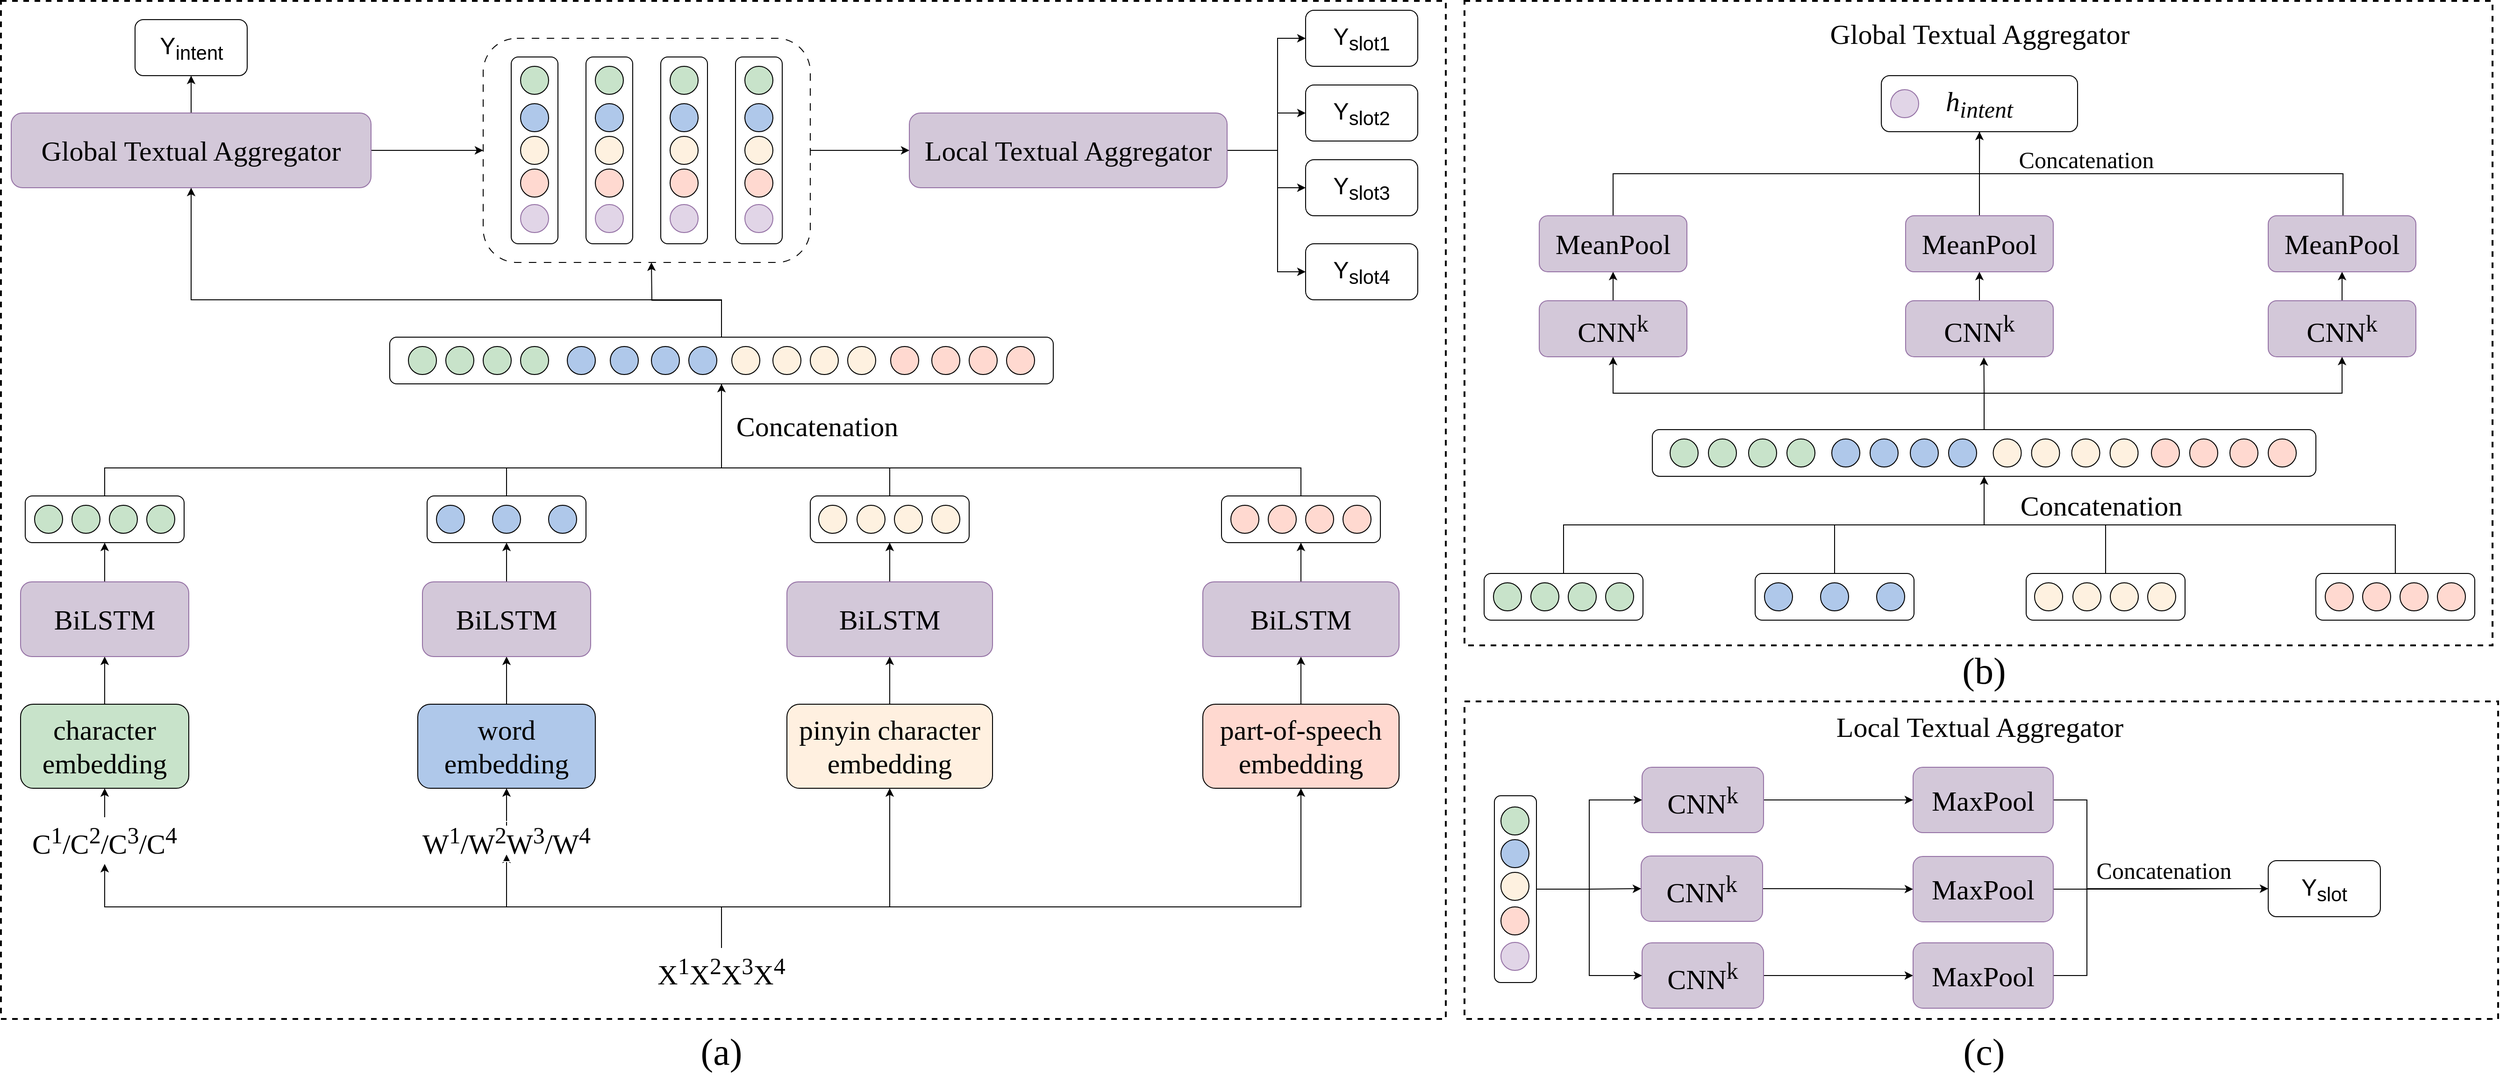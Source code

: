 <mxfile version="26.0.4">
  <diagram name="第 1 页" id="jVx6ds1tYozffgaeyK4k">
    <mxGraphModel dx="3420" dy="2167" grid="1" gridSize="10" guides="1" tooltips="1" connect="1" arrows="1" fold="1" page="1" pageScale="1" pageWidth="827" pageHeight="1169" math="0" shadow="0">
      <root>
        <mxCell id="0" />
        <mxCell id="1" parent="0" />
        <mxCell id="JTcUMuY575CjnEHDwap5-83" value="" style="rounded=0;whiteSpace=wrap;html=1;fontFamily=Times New Roman;strokeWidth=2;dashed=1;glass=0;shadow=0;" parent="1" vertex="1">
          <mxGeometry x="54" y="70" width="1546" height="1090" as="geometry" />
        </mxCell>
        <mxCell id="jO49f_bSaMHnq8z-et_9-17" style="edgeStyle=orthogonalEdgeStyle;rounded=0;orthogonalLoop=1;jettySize=auto;html=1;exitX=0.5;exitY=0;exitDx=0;exitDy=0;entryX=0.5;entryY=1;entryDx=0;entryDy=0;" parent="1" source="5xaBMJCgVQoesxEyy8M3-41" target="5xaBMJCgVQoesxEyy8M3-49" edge="1">
          <mxGeometry relative="1" as="geometry">
            <Array as="points">
              <mxPoint x="825" y="1040" />
              <mxPoint x="165" y="1040" />
            </Array>
          </mxGeometry>
        </mxCell>
        <mxCell id="jO49f_bSaMHnq8z-et_9-18" style="edgeStyle=orthogonalEdgeStyle;rounded=0;orthogonalLoop=1;jettySize=auto;html=1;exitX=0.5;exitY=0;exitDx=0;exitDy=0;entryX=0.5;entryY=1;entryDx=0;entryDy=0;" parent="1" source="5xaBMJCgVQoesxEyy8M3-41" target="5xaBMJCgVQoesxEyy8M3-50" edge="1">
          <mxGeometry relative="1" as="geometry">
            <Array as="points">
              <mxPoint x="825" y="1040" />
              <mxPoint x="595" y="1040" />
            </Array>
          </mxGeometry>
        </mxCell>
        <mxCell id="5ybYp6yLcuB_kvrWJm-r-1" style="edgeStyle=orthogonalEdgeStyle;rounded=0;orthogonalLoop=1;jettySize=auto;html=1;exitX=0.5;exitY=0;exitDx=0;exitDy=0;entryX=0.5;entryY=1;entryDx=0;entryDy=0;" edge="1" parent="1" source="5xaBMJCgVQoesxEyy8M3-41" target="5xaBMJCgVQoesxEyy8M3-45">
          <mxGeometry relative="1" as="geometry">
            <Array as="points">
              <mxPoint x="825" y="1040" />
              <mxPoint x="1005" y="1040" />
            </Array>
          </mxGeometry>
        </mxCell>
        <mxCell id="5ybYp6yLcuB_kvrWJm-r-2" style="edgeStyle=orthogonalEdgeStyle;rounded=0;orthogonalLoop=1;jettySize=auto;html=1;exitX=0.5;exitY=0;exitDx=0;exitDy=0;entryX=0.5;entryY=1;entryDx=0;entryDy=0;" edge="1" parent="1" source="5xaBMJCgVQoesxEyy8M3-41" target="5xaBMJCgVQoesxEyy8M3-46">
          <mxGeometry relative="1" as="geometry">
            <Array as="points">
              <mxPoint x="825" y="1040" />
              <mxPoint x="1445" y="1040" />
            </Array>
          </mxGeometry>
        </mxCell>
        <mxCell id="5xaBMJCgVQoesxEyy8M3-41" value="&lt;span style=&quot;font-size: 30px;&quot;&gt;&lt;font style=&quot;font-size: 30px;&quot; face=&quot;Times New Roman&quot;&gt;X&lt;sup&gt;1&lt;/sup&gt;X&lt;sup&gt;2&lt;/sup&gt;X&lt;sup&gt;3&lt;/sup&gt;X&lt;sup&gt;4&lt;/sup&gt;&lt;/font&gt;&lt;/span&gt;" style="rounded=0;whiteSpace=wrap;html=1;fontStyle=0;labelBorderColor=#FFFFFF;dashed=1;strokeColor=#FFFFFF;labelBackgroundColor=none;" parent="1" vertex="1">
          <mxGeometry x="730" y="1084" width="190" height="50" as="geometry" />
        </mxCell>
        <mxCell id="5ybYp6yLcuB_kvrWJm-r-6" style="edgeStyle=orthogonalEdgeStyle;rounded=0;orthogonalLoop=1;jettySize=auto;html=1;exitX=0.5;exitY=0;exitDx=0;exitDy=0;entryX=0.5;entryY=1;entryDx=0;entryDy=0;" edge="1" parent="1" source="5xaBMJCgVQoesxEyy8M3-42" target="5xaBMJCgVQoesxEyy8M3-54">
          <mxGeometry relative="1" as="geometry" />
        </mxCell>
        <mxCell id="5xaBMJCgVQoesxEyy8M3-42" value="&lt;font style=&quot;font-size: 30px;&quot;&gt;word embedding&lt;/font&gt;" style="rounded=1;whiteSpace=wrap;html=1;fillColor=#afc8ea;fontSize=20;fontFamily=Times New Roman;" parent="1" vertex="1">
          <mxGeometry x="500" y="823" width="190" height="90" as="geometry" />
        </mxCell>
        <mxCell id="5ybYp6yLcuB_kvrWJm-r-5" style="edgeStyle=orthogonalEdgeStyle;rounded=0;orthogonalLoop=1;jettySize=auto;html=1;exitX=0.5;exitY=0;exitDx=0;exitDy=0;entryX=0.5;entryY=1;entryDx=0;entryDy=0;" edge="1" parent="1" source="5xaBMJCgVQoesxEyy8M3-44" target="5xaBMJCgVQoesxEyy8M3-52">
          <mxGeometry relative="1" as="geometry" />
        </mxCell>
        <mxCell id="5xaBMJCgVQoesxEyy8M3-44" value="&lt;font style=&quot;font-size: 30px;&quot;&gt;character embedding&lt;/font&gt;" style="rounded=1;whiteSpace=wrap;html=1;fillColor=#c8e3ca;fontSize=20;fontFamily=Times New Roman;" parent="1" vertex="1">
          <mxGeometry x="75" y="823" width="180" height="90" as="geometry" />
        </mxCell>
        <mxCell id="5ybYp6yLcuB_kvrWJm-r-7" style="edgeStyle=orthogonalEdgeStyle;rounded=0;orthogonalLoop=1;jettySize=auto;html=1;exitX=0.5;exitY=0;exitDx=0;exitDy=0;entryX=0.5;entryY=1;entryDx=0;entryDy=0;" edge="1" parent="1" source="5xaBMJCgVQoesxEyy8M3-45" target="5xaBMJCgVQoesxEyy8M3-55">
          <mxGeometry relative="1" as="geometry" />
        </mxCell>
        <mxCell id="5xaBMJCgVQoesxEyy8M3-45" value="&lt;font face=&quot;Times New Roman&quot; style=&quot;font-size: 30px;&quot;&gt;pinyin character embedding&lt;/font&gt;" style="rounded=1;whiteSpace=wrap;html=1;fillColor=#fff0e0;fontSize=20;" parent="1" vertex="1">
          <mxGeometry x="895" y="823" width="220" height="90" as="geometry" />
        </mxCell>
        <mxCell id="5ybYp6yLcuB_kvrWJm-r-8" style="edgeStyle=orthogonalEdgeStyle;rounded=0;orthogonalLoop=1;jettySize=auto;html=1;exitX=0.5;exitY=0;exitDx=0;exitDy=0;entryX=0.5;entryY=1;entryDx=0;entryDy=0;" edge="1" parent="1" source="5xaBMJCgVQoesxEyy8M3-46" target="5xaBMJCgVQoesxEyy8M3-56">
          <mxGeometry relative="1" as="geometry" />
        </mxCell>
        <mxCell id="5xaBMJCgVQoesxEyy8M3-46" value="&lt;font face=&quot;Times New Roman&quot; style=&quot;font-size: 30px;&quot;&gt;part-of-speech embedding&lt;/font&gt;" style="rounded=1;whiteSpace=wrap;html=1;fillColor=#ffd9d0;fontSize=20;" parent="1" vertex="1">
          <mxGeometry x="1340" y="823" width="210" height="90" as="geometry" />
        </mxCell>
        <mxCell id="5ybYp6yLcuB_kvrWJm-r-4" style="edgeStyle=orthogonalEdgeStyle;rounded=0;orthogonalLoop=1;jettySize=auto;html=1;exitX=0.5;exitY=0;exitDx=0;exitDy=0;entryX=0.5;entryY=1;entryDx=0;entryDy=0;" edge="1" parent="1" source="5xaBMJCgVQoesxEyy8M3-49" target="5xaBMJCgVQoesxEyy8M3-44">
          <mxGeometry relative="1" as="geometry" />
        </mxCell>
        <mxCell id="5xaBMJCgVQoesxEyy8M3-49" value="&lt;font style=&quot;font-size: 30px;&quot; face=&quot;Times New Roman&quot;&gt;C&lt;sup&gt;1&lt;/sup&gt;/C&lt;sup&gt;2&lt;/sup&gt;/C&lt;sup&gt;3&lt;/sup&gt;/C&lt;sup&gt;4&lt;/sup&gt;&lt;/font&gt;" style="rounded=0;whiteSpace=wrap;html=1;fontStyle=0;labelBorderColor=#FFFFFF;dashed=1;strokeColor=#FFFFFF;" parent="1" vertex="1">
          <mxGeometry x="70" y="944" width="190" height="50" as="geometry" />
        </mxCell>
        <mxCell id="5ybYp6yLcuB_kvrWJm-r-3" style="edgeStyle=orthogonalEdgeStyle;rounded=0;orthogonalLoop=1;jettySize=auto;html=1;exitX=0.5;exitY=0;exitDx=0;exitDy=0;entryX=0.5;entryY=1;entryDx=0;entryDy=0;" edge="1" parent="1" source="5xaBMJCgVQoesxEyy8M3-50" target="5xaBMJCgVQoesxEyy8M3-42">
          <mxGeometry relative="1" as="geometry" />
        </mxCell>
        <mxCell id="5xaBMJCgVQoesxEyy8M3-50" value="&lt;font face=&quot;Times New Roman&quot;&gt;&lt;span style=&quot;font-size: 30px;&quot;&gt;W&lt;sup&gt;1&lt;/sup&gt;/W&lt;sup&gt;2&lt;/sup&gt;W&lt;sup&gt;3&lt;/sup&gt;/W&lt;sup&gt;4&lt;/sup&gt;&lt;/span&gt;&lt;/font&gt;" style="rounded=0;whiteSpace=wrap;html=1;fontStyle=0;labelBorderColor=#FFFFFF;dashed=1;strokeColor=#FFFFFF;" parent="1" vertex="1">
          <mxGeometry x="500" y="953" width="190" height="31" as="geometry" />
        </mxCell>
        <mxCell id="5ybYp6yLcuB_kvrWJm-r-13" style="edgeStyle=orthogonalEdgeStyle;rounded=0;orthogonalLoop=1;jettySize=auto;html=1;exitX=0.5;exitY=0;exitDx=0;exitDy=0;" edge="1" parent="1" source="5xaBMJCgVQoesxEyy8M3-52" target="5xaBMJCgVQoesxEyy8M3-57">
          <mxGeometry relative="1" as="geometry" />
        </mxCell>
        <mxCell id="5xaBMJCgVQoesxEyy8M3-52" value="&lt;font style=&quot;font-size: 30px;&quot; face=&quot;Times New Roman&quot;&gt;BiLSTM&lt;/font&gt;" style="rounded=1;whiteSpace=wrap;html=1;fillColor=#D3C8D9;strokeColor=#9673a6;verticalAlign=middle;" parent="1" vertex="1">
          <mxGeometry x="75" y="692" width="180" height="80" as="geometry" />
        </mxCell>
        <mxCell id="5ybYp6yLcuB_kvrWJm-r-12" style="edgeStyle=orthogonalEdgeStyle;rounded=0;orthogonalLoop=1;jettySize=auto;html=1;exitX=0.5;exitY=0;exitDx=0;exitDy=0;entryX=0.5;entryY=1;entryDx=0;entryDy=0;" edge="1" parent="1" source="5xaBMJCgVQoesxEyy8M3-54" target="5xaBMJCgVQoesxEyy8M3-63">
          <mxGeometry relative="1" as="geometry" />
        </mxCell>
        <mxCell id="5xaBMJCgVQoesxEyy8M3-54" value="&lt;font style=&quot;font-size: 30px;&quot; face=&quot;Times New Roman&quot;&gt;BiLSTM&lt;/font&gt;" style="rounded=1;whiteSpace=wrap;html=1;fillColor=#D3C8D9;strokeColor=#9673a6;verticalAlign=middle;" parent="1" vertex="1">
          <mxGeometry x="505" y="692" width="180" height="80" as="geometry" />
        </mxCell>
        <mxCell id="5ybYp6yLcuB_kvrWJm-r-11" style="edgeStyle=orthogonalEdgeStyle;rounded=0;orthogonalLoop=1;jettySize=auto;html=1;exitX=0.5;exitY=0;exitDx=0;exitDy=0;entryX=0.5;entryY=1;entryDx=0;entryDy=0;" edge="1" parent="1" source="5xaBMJCgVQoesxEyy8M3-55" target="5xaBMJCgVQoesxEyy8M3-68">
          <mxGeometry relative="1" as="geometry" />
        </mxCell>
        <mxCell id="5xaBMJCgVQoesxEyy8M3-55" value="&lt;font style=&quot;font-size: 30px;&quot; face=&quot;Times New Roman&quot;&gt;BiLSTM&lt;/font&gt;" style="rounded=1;whiteSpace=wrap;html=1;fillColor=#D3C8D9;strokeColor=#9673a6;verticalAlign=middle;" parent="1" vertex="1">
          <mxGeometry x="895" y="692" width="220" height="80" as="geometry" />
        </mxCell>
        <mxCell id="5ybYp6yLcuB_kvrWJm-r-10" style="edgeStyle=orthogonalEdgeStyle;rounded=0;orthogonalLoop=1;jettySize=auto;html=1;exitX=0.5;exitY=0;exitDx=0;exitDy=0;entryX=0.5;entryY=1;entryDx=0;entryDy=0;" edge="1" parent="1" source="5xaBMJCgVQoesxEyy8M3-56" target="5xaBMJCgVQoesxEyy8M3-73">
          <mxGeometry relative="1" as="geometry" />
        </mxCell>
        <mxCell id="5xaBMJCgVQoesxEyy8M3-56" value="&lt;font style=&quot;font-size: 30px;&quot; face=&quot;Times New Roman&quot;&gt;BiLSTM&lt;/font&gt;" style="rounded=1;whiteSpace=wrap;html=1;fillColor=#D3C8D9;strokeColor=#9673a6;verticalAlign=middle;" parent="1" vertex="1">
          <mxGeometry x="1340" y="692" width="210" height="80" as="geometry" />
        </mxCell>
        <mxCell id="5xaBMJCgVQoesxEyy8M3-57" value="" style="rounded=1;whiteSpace=wrap;html=1;" parent="1" vertex="1">
          <mxGeometry x="80" y="600" width="170" height="50" as="geometry" />
        </mxCell>
        <mxCell id="5xaBMJCgVQoesxEyy8M3-58" value="" style="ellipse;whiteSpace=wrap;html=1;aspect=fixed;fillColor=#c8e3ca;" parent="1" vertex="1">
          <mxGeometry x="90" y="610" width="30" height="30" as="geometry" />
        </mxCell>
        <mxCell id="5xaBMJCgVQoesxEyy8M3-60" value="" style="ellipse;whiteSpace=wrap;html=1;aspect=fixed;fillColor=#c8e3ca;" parent="1" vertex="1">
          <mxGeometry x="130" y="610" width="30" height="30" as="geometry" />
        </mxCell>
        <mxCell id="5xaBMJCgVQoesxEyy8M3-61" value="" style="ellipse;whiteSpace=wrap;html=1;aspect=fixed;fillColor=#c8e3ca;" parent="1" vertex="1">
          <mxGeometry x="210" y="610" width="30" height="30" as="geometry" />
        </mxCell>
        <mxCell id="5xaBMJCgVQoesxEyy8M3-62" value="" style="ellipse;whiteSpace=wrap;html=1;aspect=fixed;fillColor=#c8e3ca;" parent="1" vertex="1">
          <mxGeometry x="170" y="610" width="30" height="30" as="geometry" />
        </mxCell>
        <mxCell id="jO49f_bSaMHnq8z-et_9-3" style="edgeStyle=orthogonalEdgeStyle;rounded=0;orthogonalLoop=1;jettySize=auto;html=1;exitX=0.5;exitY=0;exitDx=0;exitDy=0;entryX=0.5;entryY=1;entryDx=0;entryDy=0;" parent="1" source="5xaBMJCgVQoesxEyy8M3-63" target="5xaBMJCgVQoesxEyy8M3-98" edge="1">
          <mxGeometry relative="1" as="geometry">
            <Array as="points">
              <mxPoint x="595" y="570" />
              <mxPoint x="825" y="570" />
            </Array>
          </mxGeometry>
        </mxCell>
        <mxCell id="5xaBMJCgVQoesxEyy8M3-63" value="" style="rounded=1;whiteSpace=wrap;html=1;" parent="1" vertex="1">
          <mxGeometry x="510" y="600" width="170" height="50" as="geometry" />
        </mxCell>
        <mxCell id="5xaBMJCgVQoesxEyy8M3-64" value="" style="ellipse;whiteSpace=wrap;html=1;aspect=fixed;fillColor=#afc8ea;" parent="1" vertex="1">
          <mxGeometry x="520" y="610" width="30" height="30" as="geometry" />
        </mxCell>
        <mxCell id="5xaBMJCgVQoesxEyy8M3-65" value="" style="ellipse;whiteSpace=wrap;html=1;aspect=fixed;fillColor=#afc8ea;" parent="1" vertex="1">
          <mxGeometry x="580" y="610" width="30" height="30" as="geometry" />
        </mxCell>
        <mxCell id="5xaBMJCgVQoesxEyy8M3-66" value="" style="ellipse;whiteSpace=wrap;html=1;aspect=fixed;fillColor=#afc8ea;" parent="1" vertex="1">
          <mxGeometry x="640" y="610" width="30" height="30" as="geometry" />
        </mxCell>
        <mxCell id="jO49f_bSaMHnq8z-et_9-7" style="edgeStyle=orthogonalEdgeStyle;rounded=0;orthogonalLoop=1;jettySize=auto;html=1;exitX=0.5;exitY=0;exitDx=0;exitDy=0;endArrow=none;endFill=0;entryX=0.5;entryY=1;entryDx=0;entryDy=0;" parent="1" source="5xaBMJCgVQoesxEyy8M3-68" target="5xaBMJCgVQoesxEyy8M3-98" edge="1">
          <mxGeometry relative="1" as="geometry">
            <mxPoint x="750" y="450" as="targetPoint" />
            <Array as="points">
              <mxPoint x="1005" y="570" />
              <mxPoint x="825" y="570" />
            </Array>
          </mxGeometry>
        </mxCell>
        <mxCell id="5xaBMJCgVQoesxEyy8M3-68" value="" style="rounded=1;whiteSpace=wrap;html=1;" parent="1" vertex="1">
          <mxGeometry x="920" y="600" width="170" height="50" as="geometry" />
        </mxCell>
        <mxCell id="5xaBMJCgVQoesxEyy8M3-69" value="" style="ellipse;whiteSpace=wrap;html=1;aspect=fixed;fillColor=#fef1e0;" parent="1" vertex="1">
          <mxGeometry x="929" y="610" width="30" height="30" as="geometry" />
        </mxCell>
        <mxCell id="5xaBMJCgVQoesxEyy8M3-70" value="" style="ellipse;whiteSpace=wrap;html=1;aspect=fixed;fillColor=#fef1e0;" parent="1" vertex="1">
          <mxGeometry x="970" y="610" width="30" height="30" as="geometry" />
        </mxCell>
        <mxCell id="5xaBMJCgVQoesxEyy8M3-71" value="" style="ellipse;whiteSpace=wrap;html=1;aspect=fixed;fillColor=#fef1e0;" parent="1" vertex="1">
          <mxGeometry x="1050" y="610" width="30" height="30" as="geometry" />
        </mxCell>
        <mxCell id="5xaBMJCgVQoesxEyy8M3-72" value="" style="ellipse;whiteSpace=wrap;html=1;aspect=fixed;fillColor=#fef1e0;" parent="1" vertex="1">
          <mxGeometry x="1010" y="610" width="30" height="30" as="geometry" />
        </mxCell>
        <mxCell id="jO49f_bSaMHnq8z-et_9-8" style="edgeStyle=orthogonalEdgeStyle;rounded=0;orthogonalLoop=1;jettySize=auto;html=1;exitX=0.5;exitY=0;exitDx=0;exitDy=0;endArrow=none;endFill=0;entryX=0.5;entryY=1;entryDx=0;entryDy=0;" parent="1" source="5xaBMJCgVQoesxEyy8M3-73" target="5xaBMJCgVQoesxEyy8M3-98" edge="1">
          <mxGeometry relative="1" as="geometry">
            <mxPoint x="750" y="450" as="targetPoint" />
            <Array as="points">
              <mxPoint x="1445" y="570" />
              <mxPoint x="825" y="570" />
            </Array>
          </mxGeometry>
        </mxCell>
        <mxCell id="5xaBMJCgVQoesxEyy8M3-73" value="" style="rounded=1;whiteSpace=wrap;html=1;" parent="1" vertex="1">
          <mxGeometry x="1360" y="600" width="170" height="50" as="geometry" />
        </mxCell>
        <mxCell id="5xaBMJCgVQoesxEyy8M3-74" value="" style="ellipse;whiteSpace=wrap;html=1;aspect=fixed;fillColor=#ffd9d0;" parent="1" vertex="1">
          <mxGeometry x="1370" y="610" width="30" height="30" as="geometry" />
        </mxCell>
        <mxCell id="5xaBMJCgVQoesxEyy8M3-75" value="" style="ellipse;whiteSpace=wrap;html=1;aspect=fixed;fillColor=#ffd9d0;" parent="1" vertex="1">
          <mxGeometry x="1410" y="610" width="30" height="30" as="geometry" />
        </mxCell>
        <mxCell id="5xaBMJCgVQoesxEyy8M3-76" value="" style="ellipse;whiteSpace=wrap;html=1;aspect=fixed;fillColor=#ffd9d0;" parent="1" vertex="1">
          <mxGeometry x="1490" y="610" width="30" height="30" as="geometry" />
        </mxCell>
        <mxCell id="5xaBMJCgVQoesxEyy8M3-77" value="" style="ellipse;whiteSpace=wrap;html=1;aspect=fixed;fillColor=#ffd9d0;" parent="1" vertex="1">
          <mxGeometry x="1450" y="610" width="30" height="30" as="geometry" />
        </mxCell>
        <mxCell id="5xaBMJCgVQoesxEyy8M3-121" value="&lt;span style=&quot;background-color: initial;&quot;&gt;&lt;font face=&quot;Times New Roman&quot; style=&quot;font-size: 30px;&quot;&gt;Concatenation&lt;/font&gt;&lt;/span&gt;" style="text;html=1;align=center;verticalAlign=middle;resizable=0;points=[];autosize=1;strokeColor=none;fillColor=none;" parent="1" vertex="1">
          <mxGeometry x="827" y="500" width="200" height="50" as="geometry" />
        </mxCell>
        <mxCell id="jO49f_bSaMHnq8z-et_9-13" style="edgeStyle=orthogonalEdgeStyle;rounded=0;orthogonalLoop=1;jettySize=auto;html=1;exitX=0.5;exitY=0;exitDx=0;exitDy=0;entryX=0.5;entryY=1;entryDx=0;entryDy=0;" parent="1" source="5xaBMJCgVQoesxEyy8M3-131" target="5xaBMJCgVQoesxEyy8M3-234" edge="1">
          <mxGeometry relative="1" as="geometry" />
        </mxCell>
        <mxCell id="jO49f_bSaMHnq8z-et_9-15" style="edgeStyle=orthogonalEdgeStyle;rounded=0;orthogonalLoop=1;jettySize=auto;html=1;exitX=1;exitY=0.5;exitDx=0;exitDy=0;" parent="1" source="5xaBMJCgVQoesxEyy8M3-131" target="5xaBMJCgVQoesxEyy8M3-230" edge="1">
          <mxGeometry relative="1" as="geometry" />
        </mxCell>
        <mxCell id="5xaBMJCgVQoesxEyy8M3-131" value="&lt;font style=&quot;font-size: 30px;&quot; face=&quot;Times New Roman&quot;&gt;Global Textual Aggregator&lt;/font&gt;" style="rounded=1;whiteSpace=wrap;html=1;fillColor=#D3C8D9;strokeColor=#9673a6;" parent="1" vertex="1">
          <mxGeometry x="65" y="190" width="385" height="80" as="geometry" />
        </mxCell>
        <mxCell id="5xaBMJCgVQoesxEyy8M3-244" style="edgeStyle=orthogonalEdgeStyle;rounded=0;orthogonalLoop=1;jettySize=auto;html=1;exitX=1;exitY=0.5;exitDx=0;exitDy=0;entryX=0;entryY=0.5;entryDx=0;entryDy=0;" parent="1" source="5xaBMJCgVQoesxEyy8M3-132" target="5xaBMJCgVQoesxEyy8M3-236" edge="1">
          <mxGeometry relative="1" as="geometry">
            <Array as="points">
              <mxPoint x="1400" y="230" />
              <mxPoint x="1420" y="230" />
              <mxPoint x="1420" y="150" />
            </Array>
          </mxGeometry>
        </mxCell>
        <mxCell id="5xaBMJCgVQoesxEyy8M3-245" style="edgeStyle=orthogonalEdgeStyle;rounded=0;orthogonalLoop=1;jettySize=auto;html=1;exitX=1;exitY=0.5;exitDx=0;exitDy=0;entryX=0;entryY=0.5;entryDx=0;entryDy=0;" parent="1" source="5xaBMJCgVQoesxEyy8M3-132" target="5xaBMJCgVQoesxEyy8M3-237" edge="1">
          <mxGeometry relative="1" as="geometry">
            <Array as="points">
              <mxPoint x="1400" y="230" />
              <mxPoint x="1420" y="230" />
              <mxPoint x="1420" y="230" />
            </Array>
          </mxGeometry>
        </mxCell>
        <mxCell id="5xaBMJCgVQoesxEyy8M3-246" style="edgeStyle=orthogonalEdgeStyle;rounded=0;orthogonalLoop=1;jettySize=auto;html=1;exitX=1;exitY=0.5;exitDx=0;exitDy=0;entryX=0;entryY=0.5;entryDx=0;entryDy=0;" parent="1" source="5xaBMJCgVQoesxEyy8M3-132" target="5xaBMJCgVQoesxEyy8M3-238" edge="1">
          <mxGeometry relative="1" as="geometry">
            <Array as="points">
              <mxPoint x="1400" y="230" />
              <mxPoint x="1420" y="230" />
              <mxPoint x="1420" y="310" />
            </Array>
          </mxGeometry>
        </mxCell>
        <mxCell id="5xaBMJCgVQoesxEyy8M3-247" style="edgeStyle=orthogonalEdgeStyle;rounded=0;orthogonalLoop=1;jettySize=auto;html=1;exitX=1;exitY=0.5;exitDx=0;exitDy=0;entryX=0;entryY=0.5;entryDx=0;entryDy=0;" parent="1" source="5xaBMJCgVQoesxEyy8M3-132" target="5xaBMJCgVQoesxEyy8M3-239" edge="1">
          <mxGeometry relative="1" as="geometry">
            <Array as="points">
              <mxPoint x="1400" y="230" />
              <mxPoint x="1420" y="230" />
              <mxPoint x="1420" y="400" />
            </Array>
          </mxGeometry>
        </mxCell>
        <mxCell id="5xaBMJCgVQoesxEyy8M3-132" value="&lt;font style=&quot;font-size: 30px;&quot; face=&quot;Times New Roman&quot;&gt;Local Textual Aggregator&lt;/font&gt;" style="rounded=1;whiteSpace=wrap;html=1;fillColor=#D3C8D9;strokeColor=#9673a6;" parent="1" vertex="1">
          <mxGeometry x="1026" y="190" width="340" height="80" as="geometry" />
        </mxCell>
        <mxCell id="5xaBMJCgVQoesxEyy8M3-234" value="&lt;font style=&quot;font-size: 25px;&quot;&gt;Y&lt;sub&gt;intent&lt;/sub&gt;&lt;/font&gt;" style="rounded=1;whiteSpace=wrap;html=1;" parent="1" vertex="1">
          <mxGeometry x="197.5" y="90" width="120" height="60" as="geometry" />
        </mxCell>
        <mxCell id="5xaBMJCgVQoesxEyy8M3-235" value="" style="group" parent="1" vertex="1" connectable="0">
          <mxGeometry x="570" y="110" width="350" height="240" as="geometry" />
        </mxCell>
        <mxCell id="5xaBMJCgVQoesxEyy8M3-230" value="" style="rounded=1;whiteSpace=wrap;html=1;dashed=1;dashPattern=8 8;" parent="5xaBMJCgVQoesxEyy8M3-235" vertex="1">
          <mxGeometry width="350" height="240" as="geometry" />
        </mxCell>
        <mxCell id="5xaBMJCgVQoesxEyy8M3-229" value="" style="group" parent="5xaBMJCgVQoesxEyy8M3-235" vertex="1" connectable="0">
          <mxGeometry x="30" y="20" width="280" height="200" as="geometry" />
        </mxCell>
        <mxCell id="5xaBMJCgVQoesxEyy8M3-206" value="" style="group" parent="5xaBMJCgVQoesxEyy8M3-229" vertex="1" connectable="0">
          <mxGeometry x="240" width="50" height="200" as="geometry" />
        </mxCell>
        <mxCell id="5xaBMJCgVQoesxEyy8M3-136" value="" style="rounded=1;whiteSpace=wrap;html=1;direction=south;container=0;" parent="5xaBMJCgVQoesxEyy8M3-206" vertex="1">
          <mxGeometry width="50" height="200" as="geometry" />
        </mxCell>
        <mxCell id="5xaBMJCgVQoesxEyy8M3-141" value="" style="ellipse;whiteSpace=wrap;html=1;aspect=fixed;fillColor=#afc8ea;direction=south;container=0;" parent="5xaBMJCgVQoesxEyy8M3-206" vertex="1">
          <mxGeometry x="10" y="50" width="30" height="30" as="geometry" />
        </mxCell>
        <mxCell id="5xaBMJCgVQoesxEyy8M3-145" value="" style="ellipse;whiteSpace=wrap;html=1;aspect=fixed;fillColor=#fef1e0;direction=south;container=0;" parent="5xaBMJCgVQoesxEyy8M3-206" vertex="1">
          <mxGeometry x="10" y="85" width="30" height="30" as="geometry" />
        </mxCell>
        <mxCell id="5xaBMJCgVQoesxEyy8M3-149" value="" style="ellipse;whiteSpace=wrap;html=1;aspect=fixed;fillColor=#ffd9d0;direction=south;container=0;" parent="5xaBMJCgVQoesxEyy8M3-206" vertex="1">
          <mxGeometry x="10" y="120" width="30" height="30" as="geometry" />
        </mxCell>
        <mxCell id="5xaBMJCgVQoesxEyy8M3-137" value="" style="ellipse;whiteSpace=wrap;html=1;aspect=fixed;fillColor=#c8e3ca;direction=south;container=0;" parent="5xaBMJCgVQoesxEyy8M3-206" vertex="1">
          <mxGeometry x="10" y="10" width="30" height="30" as="geometry" />
        </mxCell>
        <mxCell id="5xaBMJCgVQoesxEyy8M3-134" value="" style="ellipse;whiteSpace=wrap;html=1;aspect=fixed;fillColor=#e1d5e7;strokeColor=#9673a6;container=0;" parent="5xaBMJCgVQoesxEyy8M3-206" vertex="1">
          <mxGeometry x="10" y="158" width="30" height="30" as="geometry" />
        </mxCell>
        <mxCell id="5xaBMJCgVQoesxEyy8M3-207" value="" style="group" parent="5xaBMJCgVQoesxEyy8M3-229" vertex="1" connectable="0">
          <mxGeometry width="50" height="200" as="geometry" />
        </mxCell>
        <mxCell id="5xaBMJCgVQoesxEyy8M3-208" value="" style="rounded=1;whiteSpace=wrap;html=1;direction=south;container=0;" parent="5xaBMJCgVQoesxEyy8M3-207" vertex="1">
          <mxGeometry width="50" height="200" as="geometry" />
        </mxCell>
        <mxCell id="5xaBMJCgVQoesxEyy8M3-209" value="" style="ellipse;whiteSpace=wrap;html=1;aspect=fixed;fillColor=#afc8ea;direction=south;container=0;" parent="5xaBMJCgVQoesxEyy8M3-207" vertex="1">
          <mxGeometry x="10" y="50" width="30" height="30" as="geometry" />
        </mxCell>
        <mxCell id="5xaBMJCgVQoesxEyy8M3-210" value="" style="ellipse;whiteSpace=wrap;html=1;aspect=fixed;fillColor=#fef1e0;direction=south;container=0;" parent="5xaBMJCgVQoesxEyy8M3-207" vertex="1">
          <mxGeometry x="10" y="85" width="30" height="30" as="geometry" />
        </mxCell>
        <mxCell id="5xaBMJCgVQoesxEyy8M3-211" value="" style="ellipse;whiteSpace=wrap;html=1;aspect=fixed;fillColor=#ffd9d0;direction=south;container=0;" parent="5xaBMJCgVQoesxEyy8M3-207" vertex="1">
          <mxGeometry x="10" y="120" width="30" height="30" as="geometry" />
        </mxCell>
        <mxCell id="5xaBMJCgVQoesxEyy8M3-212" value="" style="ellipse;whiteSpace=wrap;html=1;aspect=fixed;fillColor=#c8e3ca;direction=south;container=0;" parent="5xaBMJCgVQoesxEyy8M3-207" vertex="1">
          <mxGeometry x="10" y="10" width="30" height="30" as="geometry" />
        </mxCell>
        <mxCell id="5xaBMJCgVQoesxEyy8M3-213" value="" style="ellipse;whiteSpace=wrap;html=1;aspect=fixed;fillColor=#e1d5e7;strokeColor=#9673a6;container=0;" parent="5xaBMJCgVQoesxEyy8M3-207" vertex="1">
          <mxGeometry x="10" y="158" width="30" height="30" as="geometry" />
        </mxCell>
        <mxCell id="5xaBMJCgVQoesxEyy8M3-214" value="" style="group" parent="5xaBMJCgVQoesxEyy8M3-229" vertex="1" connectable="0">
          <mxGeometry x="80" width="50" height="200" as="geometry" />
        </mxCell>
        <mxCell id="5xaBMJCgVQoesxEyy8M3-215" value="" style="rounded=1;whiteSpace=wrap;html=1;direction=south;container=0;" parent="5xaBMJCgVQoesxEyy8M3-214" vertex="1">
          <mxGeometry width="50" height="200" as="geometry" />
        </mxCell>
        <mxCell id="5xaBMJCgVQoesxEyy8M3-216" value="" style="ellipse;whiteSpace=wrap;html=1;aspect=fixed;fillColor=#afc8ea;direction=south;container=0;" parent="5xaBMJCgVQoesxEyy8M3-214" vertex="1">
          <mxGeometry x="10" y="50" width="30" height="30" as="geometry" />
        </mxCell>
        <mxCell id="5xaBMJCgVQoesxEyy8M3-217" value="" style="ellipse;whiteSpace=wrap;html=1;aspect=fixed;fillColor=#fef1e0;direction=south;container=0;" parent="5xaBMJCgVQoesxEyy8M3-214" vertex="1">
          <mxGeometry x="10" y="85" width="30" height="30" as="geometry" />
        </mxCell>
        <mxCell id="5xaBMJCgVQoesxEyy8M3-218" value="" style="ellipse;whiteSpace=wrap;html=1;aspect=fixed;fillColor=#ffd9d0;direction=south;container=0;" parent="5xaBMJCgVQoesxEyy8M3-214" vertex="1">
          <mxGeometry x="10" y="120" width="30" height="30" as="geometry" />
        </mxCell>
        <mxCell id="5xaBMJCgVQoesxEyy8M3-219" value="" style="ellipse;whiteSpace=wrap;html=1;aspect=fixed;fillColor=#c8e3ca;direction=south;container=0;" parent="5xaBMJCgVQoesxEyy8M3-214" vertex="1">
          <mxGeometry x="10" y="10" width="30" height="30" as="geometry" />
        </mxCell>
        <mxCell id="5xaBMJCgVQoesxEyy8M3-220" value="" style="ellipse;whiteSpace=wrap;html=1;aspect=fixed;fillColor=#e1d5e7;strokeColor=#9673a6;container=0;" parent="5xaBMJCgVQoesxEyy8M3-214" vertex="1">
          <mxGeometry x="10" y="158" width="30" height="30" as="geometry" />
        </mxCell>
        <mxCell id="5xaBMJCgVQoesxEyy8M3-221" value="" style="group" parent="5xaBMJCgVQoesxEyy8M3-229" vertex="1" connectable="0">
          <mxGeometry x="160" width="50" height="200" as="geometry" />
        </mxCell>
        <mxCell id="5xaBMJCgVQoesxEyy8M3-222" value="" style="rounded=1;whiteSpace=wrap;html=1;direction=south;container=0;" parent="5xaBMJCgVQoesxEyy8M3-221" vertex="1">
          <mxGeometry width="50" height="200" as="geometry" />
        </mxCell>
        <mxCell id="5xaBMJCgVQoesxEyy8M3-223" value="" style="ellipse;whiteSpace=wrap;html=1;aspect=fixed;fillColor=#afc8ea;direction=south;container=0;" parent="5xaBMJCgVQoesxEyy8M3-221" vertex="1">
          <mxGeometry x="10" y="50" width="30" height="30" as="geometry" />
        </mxCell>
        <mxCell id="5xaBMJCgVQoesxEyy8M3-224" value="" style="ellipse;whiteSpace=wrap;html=1;aspect=fixed;fillColor=#fef1e0;direction=south;container=0;" parent="5xaBMJCgVQoesxEyy8M3-221" vertex="1">
          <mxGeometry x="10" y="85" width="30" height="30" as="geometry" />
        </mxCell>
        <mxCell id="5xaBMJCgVQoesxEyy8M3-225" value="" style="ellipse;whiteSpace=wrap;html=1;aspect=fixed;fillColor=#ffd9d0;direction=south;container=0;" parent="5xaBMJCgVQoesxEyy8M3-221" vertex="1">
          <mxGeometry x="10" y="120" width="30" height="30" as="geometry" />
        </mxCell>
        <mxCell id="5xaBMJCgVQoesxEyy8M3-226" value="" style="ellipse;whiteSpace=wrap;html=1;aspect=fixed;fillColor=#c8e3ca;direction=south;container=0;" parent="5xaBMJCgVQoesxEyy8M3-221" vertex="1">
          <mxGeometry x="10" y="10" width="30" height="30" as="geometry" />
        </mxCell>
        <mxCell id="5xaBMJCgVQoesxEyy8M3-227" value="" style="ellipse;whiteSpace=wrap;html=1;aspect=fixed;fillColor=#e1d5e7;strokeColor=#9673a6;container=0;" parent="5xaBMJCgVQoesxEyy8M3-221" vertex="1">
          <mxGeometry x="10" y="158" width="30" height="30" as="geometry" />
        </mxCell>
        <mxCell id="5xaBMJCgVQoesxEyy8M3-236" value="&lt;font style=&quot;font-size: 25px;&quot;&gt;Y&lt;sub&gt;slot1&lt;/sub&gt;&lt;/font&gt;" style="rounded=1;whiteSpace=wrap;html=1;" parent="1" vertex="1">
          <mxGeometry x="1450" y="80" width="120" height="60" as="geometry" />
        </mxCell>
        <mxCell id="5xaBMJCgVQoesxEyy8M3-237" value="&lt;font style=&quot;font-size: 25px;&quot;&gt;Y&lt;sub&gt;slot2&lt;/sub&gt;&lt;/font&gt;" style="rounded=1;whiteSpace=wrap;html=1;" parent="1" vertex="1">
          <mxGeometry x="1450" y="160" width="120" height="60" as="geometry" />
        </mxCell>
        <mxCell id="5xaBMJCgVQoesxEyy8M3-238" value="&lt;font style=&quot;font-size: 25px;&quot;&gt;Y&lt;sub&gt;slot3&lt;/sub&gt;&lt;/font&gt;" style="rounded=1;whiteSpace=wrap;html=1;" parent="1" vertex="1">
          <mxGeometry x="1450" y="240" width="120" height="60" as="geometry" />
        </mxCell>
        <mxCell id="5xaBMJCgVQoesxEyy8M3-239" value="&lt;font style=&quot;font-size: 25px;&quot;&gt;Y&lt;sub&gt;slot4&lt;/sub&gt;&lt;/font&gt;" style="rounded=1;whiteSpace=wrap;html=1;" parent="1" vertex="1">
          <mxGeometry x="1450" y="330" width="120" height="60" as="geometry" />
        </mxCell>
        <mxCell id="JTcUMuY575CjnEHDwap5-3" value="" style="group" parent="1" vertex="1" connectable="0">
          <mxGeometry x="470" y="430" width="710" height="50" as="geometry" />
        </mxCell>
        <mxCell id="jO49f_bSaMHnq8z-et_9-33" style="edgeStyle=orthogonalEdgeStyle;rounded=0;orthogonalLoop=1;jettySize=auto;html=1;exitX=0.5;exitY=0;exitDx=0;exitDy=0;" parent="JTcUMuY575CjnEHDwap5-3" source="5xaBMJCgVQoesxEyy8M3-98" edge="1">
          <mxGeometry relative="1" as="geometry">
            <mxPoint x="280" y="-80" as="targetPoint" />
          </mxGeometry>
        </mxCell>
        <mxCell id="5xaBMJCgVQoesxEyy8M3-98" value="" style="rounded=1;whiteSpace=wrap;html=1;" parent="JTcUMuY575CjnEHDwap5-3" vertex="1">
          <mxGeometry width="710" height="50" as="geometry" />
        </mxCell>
        <mxCell id="5xaBMJCgVQoesxEyy8M3-99" value="" style="ellipse;whiteSpace=wrap;html=1;aspect=fixed;fillColor=#c8e3ca;" parent="JTcUMuY575CjnEHDwap5-3" vertex="1">
          <mxGeometry x="20" y="10" width="30" height="30" as="geometry" />
        </mxCell>
        <mxCell id="5xaBMJCgVQoesxEyy8M3-100" value="" style="ellipse;whiteSpace=wrap;html=1;aspect=fixed;fillColor=#c8e3ca;" parent="JTcUMuY575CjnEHDwap5-3" vertex="1">
          <mxGeometry x="60" y="10" width="30" height="30" as="geometry" />
        </mxCell>
        <mxCell id="5xaBMJCgVQoesxEyy8M3-101" value="" style="ellipse;whiteSpace=wrap;html=1;aspect=fixed;fillColor=#c8e3ca;" parent="JTcUMuY575CjnEHDwap5-3" vertex="1">
          <mxGeometry x="140" y="10" width="30" height="30" as="geometry" />
        </mxCell>
        <mxCell id="5xaBMJCgVQoesxEyy8M3-102" value="" style="ellipse;whiteSpace=wrap;html=1;aspect=fixed;fillColor=#c8e3ca;" parent="JTcUMuY575CjnEHDwap5-3" vertex="1">
          <mxGeometry x="100" y="10" width="30" height="30" as="geometry" />
        </mxCell>
        <mxCell id="5xaBMJCgVQoesxEyy8M3-105" value="" style="ellipse;whiteSpace=wrap;html=1;aspect=fixed;fillColor=#afc8ea;" parent="JTcUMuY575CjnEHDwap5-3" vertex="1">
          <mxGeometry x="190" y="10" width="30" height="30" as="geometry" />
        </mxCell>
        <mxCell id="5xaBMJCgVQoesxEyy8M3-106" value="" style="ellipse;whiteSpace=wrap;html=1;aspect=fixed;fillColor=#afc8ea;" parent="JTcUMuY575CjnEHDwap5-3" vertex="1">
          <mxGeometry x="236" y="10" width="30" height="30" as="geometry" />
        </mxCell>
        <mxCell id="5xaBMJCgVQoesxEyy8M3-107" value="" style="ellipse;whiteSpace=wrap;html=1;aspect=fixed;fillColor=#afc8ea;" parent="JTcUMuY575CjnEHDwap5-3" vertex="1">
          <mxGeometry x="320" y="10" width="30" height="30" as="geometry" />
        </mxCell>
        <mxCell id="5xaBMJCgVQoesxEyy8M3-108" value="" style="ellipse;whiteSpace=wrap;html=1;aspect=fixed;fillColor=#afc8ea;" parent="JTcUMuY575CjnEHDwap5-3" vertex="1">
          <mxGeometry x="280" y="10" width="30" height="30" as="geometry" />
        </mxCell>
        <mxCell id="5xaBMJCgVQoesxEyy8M3-109" value="" style="ellipse;whiteSpace=wrap;html=1;aspect=fixed;fillColor=#fef1e0;" parent="JTcUMuY575CjnEHDwap5-3" vertex="1">
          <mxGeometry x="366" y="10" width="30" height="30" as="geometry" />
        </mxCell>
        <mxCell id="5xaBMJCgVQoesxEyy8M3-110" value="" style="ellipse;whiteSpace=wrap;html=1;aspect=fixed;fillColor=#fef1e0;" parent="JTcUMuY575CjnEHDwap5-3" vertex="1">
          <mxGeometry x="410" y="10" width="30" height="30" as="geometry" />
        </mxCell>
        <mxCell id="5xaBMJCgVQoesxEyy8M3-111" value="" style="ellipse;whiteSpace=wrap;html=1;aspect=fixed;fillColor=#fef1e0;" parent="JTcUMuY575CjnEHDwap5-3" vertex="1">
          <mxGeometry x="490" y="10" width="30" height="30" as="geometry" />
        </mxCell>
        <mxCell id="5xaBMJCgVQoesxEyy8M3-112" value="" style="ellipse;whiteSpace=wrap;html=1;aspect=fixed;fillColor=#fef1e0;" parent="JTcUMuY575CjnEHDwap5-3" vertex="1">
          <mxGeometry x="450" y="10" width="30" height="30" as="geometry" />
        </mxCell>
        <mxCell id="5xaBMJCgVQoesxEyy8M3-113" value="" style="ellipse;whiteSpace=wrap;html=1;aspect=fixed;fillColor=#ffd9d0;" parent="JTcUMuY575CjnEHDwap5-3" vertex="1">
          <mxGeometry x="536" y="10" width="30" height="30" as="geometry" />
        </mxCell>
        <mxCell id="5xaBMJCgVQoesxEyy8M3-114" value="" style="ellipse;whiteSpace=wrap;html=1;aspect=fixed;fillColor=#ffd9d0;" parent="JTcUMuY575CjnEHDwap5-3" vertex="1">
          <mxGeometry x="580" y="10" width="30" height="30" as="geometry" />
        </mxCell>
        <mxCell id="5xaBMJCgVQoesxEyy8M3-115" value="" style="ellipse;whiteSpace=wrap;html=1;aspect=fixed;fillColor=#ffd9d0;" parent="JTcUMuY575CjnEHDwap5-3" vertex="1">
          <mxGeometry x="660" y="10" width="30" height="30" as="geometry" />
        </mxCell>
        <mxCell id="5xaBMJCgVQoesxEyy8M3-116" value="" style="ellipse;whiteSpace=wrap;html=1;aspect=fixed;fillColor=#ffd9d0;" parent="JTcUMuY575CjnEHDwap5-3" vertex="1">
          <mxGeometry x="620" y="10" width="30" height="30" as="geometry" />
        </mxCell>
        <mxCell id="jO49f_bSaMHnq8z-et_9-6" style="edgeStyle=orthogonalEdgeStyle;rounded=0;orthogonalLoop=1;jettySize=auto;html=1;exitX=0.5;exitY=0;exitDx=0;exitDy=0;entryX=0.5;entryY=1;entryDx=0;entryDy=0;endArrow=none;endFill=0;" parent="1" source="5xaBMJCgVQoesxEyy8M3-57" target="5xaBMJCgVQoesxEyy8M3-98" edge="1">
          <mxGeometry relative="1" as="geometry">
            <Array as="points">
              <mxPoint x="165" y="570" />
              <mxPoint x="825" y="570" />
            </Array>
          </mxGeometry>
        </mxCell>
        <mxCell id="jO49f_bSaMHnq8z-et_9-16" style="edgeStyle=orthogonalEdgeStyle;rounded=0;orthogonalLoop=1;jettySize=auto;html=1;exitX=1;exitY=0.5;exitDx=0;exitDy=0;" parent="1" source="5xaBMJCgVQoesxEyy8M3-230" target="5xaBMJCgVQoesxEyy8M3-132" edge="1">
          <mxGeometry relative="1" as="geometry" />
        </mxCell>
        <mxCell id="jO49f_bSaMHnq8z-et_9-34" style="edgeStyle=orthogonalEdgeStyle;rounded=0;orthogonalLoop=1;jettySize=auto;html=1;exitX=0.5;exitY=0;exitDx=0;exitDy=0;entryX=0.5;entryY=1;entryDx=0;entryDy=0;" parent="1" source="5xaBMJCgVQoesxEyy8M3-98" target="5xaBMJCgVQoesxEyy8M3-131" edge="1">
          <mxGeometry relative="1" as="geometry">
            <Array as="points">
              <mxPoint x="825" y="390" />
              <mxPoint x="257" y="390" />
            </Array>
          </mxGeometry>
        </mxCell>
        <mxCell id="O50cXXiidikAElt1FalA-1" value="" style="rounded=0;whiteSpace=wrap;html=1;strokeWidth=2;dashed=1;" parent="1" vertex="1">
          <mxGeometry x="1620" y="70" width="1100" height="690" as="geometry" />
        </mxCell>
        <mxCell id="O50cXXiidikAElt1FalA-2" value="" style="group" parent="1" vertex="1" connectable="0">
          <mxGeometry x="1821" y="529" width="710" height="50" as="geometry" />
        </mxCell>
        <mxCell id="O50cXXiidikAElt1FalA-3" value="" style="rounded=1;whiteSpace=wrap;html=1;container=0;" parent="O50cXXiidikAElt1FalA-2" vertex="1">
          <mxGeometry width="710" height="50" as="geometry" />
        </mxCell>
        <mxCell id="O50cXXiidikAElt1FalA-4" value="" style="ellipse;whiteSpace=wrap;html=1;aspect=fixed;fillColor=#c8e3ca;container=0;" parent="O50cXXiidikAElt1FalA-2" vertex="1">
          <mxGeometry x="19" y="10" width="30" height="30" as="geometry" />
        </mxCell>
        <mxCell id="O50cXXiidikAElt1FalA-5" value="" style="ellipse;whiteSpace=wrap;html=1;aspect=fixed;fillColor=#c8e3ca;container=0;" parent="O50cXXiidikAElt1FalA-2" vertex="1">
          <mxGeometry x="60" y="10" width="30" height="30" as="geometry" />
        </mxCell>
        <mxCell id="O50cXXiidikAElt1FalA-6" value="" style="ellipse;whiteSpace=wrap;html=1;aspect=fixed;fillColor=#c8e3ca;container=0;" parent="O50cXXiidikAElt1FalA-2" vertex="1">
          <mxGeometry x="144" y="10" width="30" height="30" as="geometry" />
        </mxCell>
        <mxCell id="O50cXXiidikAElt1FalA-7" value="" style="ellipse;whiteSpace=wrap;html=1;aspect=fixed;fillColor=#c8e3ca;container=0;" parent="O50cXXiidikAElt1FalA-2" vertex="1">
          <mxGeometry x="103" y="10" width="30" height="30" as="geometry" />
        </mxCell>
        <mxCell id="O50cXXiidikAElt1FalA-8" value="" style="ellipse;whiteSpace=wrap;html=1;aspect=fixed;fillColor=#afc8ea;container=0;" parent="O50cXXiidikAElt1FalA-2" vertex="1">
          <mxGeometry x="192" y="10" width="30" height="30" as="geometry" />
        </mxCell>
        <mxCell id="O50cXXiidikAElt1FalA-9" value="" style="ellipse;whiteSpace=wrap;html=1;aspect=fixed;fillColor=#afc8ea;container=0;" parent="O50cXXiidikAElt1FalA-2" vertex="1">
          <mxGeometry x="233" y="10" width="30" height="30" as="geometry" />
        </mxCell>
        <mxCell id="O50cXXiidikAElt1FalA-10" value="" style="ellipse;whiteSpace=wrap;html=1;aspect=fixed;fillColor=#afc8ea;container=0;" parent="O50cXXiidikAElt1FalA-2" vertex="1">
          <mxGeometry x="317" y="10" width="30" height="30" as="geometry" />
        </mxCell>
        <mxCell id="O50cXXiidikAElt1FalA-11" value="" style="ellipse;whiteSpace=wrap;html=1;aspect=fixed;fillColor=#afc8ea;container=0;" parent="O50cXXiidikAElt1FalA-2" vertex="1">
          <mxGeometry x="276" y="10" width="30" height="30" as="geometry" />
        </mxCell>
        <mxCell id="O50cXXiidikAElt1FalA-12" value="" style="ellipse;whiteSpace=wrap;html=1;aspect=fixed;fillColor=#fef1e0;container=0;" parent="O50cXXiidikAElt1FalA-2" vertex="1">
          <mxGeometry x="364.75" y="10" width="30" height="30" as="geometry" />
        </mxCell>
        <mxCell id="O50cXXiidikAElt1FalA-13" value="" style="ellipse;whiteSpace=wrap;html=1;aspect=fixed;fillColor=#fef1e0;container=0;" parent="O50cXXiidikAElt1FalA-2" vertex="1">
          <mxGeometry x="405.75" y="10" width="30" height="30" as="geometry" />
        </mxCell>
        <mxCell id="O50cXXiidikAElt1FalA-14" value="" style="ellipse;whiteSpace=wrap;html=1;aspect=fixed;fillColor=#fef1e0;container=0;" parent="O50cXXiidikAElt1FalA-2" vertex="1">
          <mxGeometry x="489.75" y="10" width="30" height="30" as="geometry" />
        </mxCell>
        <mxCell id="O50cXXiidikAElt1FalA-15" value="" style="ellipse;whiteSpace=wrap;html=1;aspect=fixed;fillColor=#fef1e0;container=0;" parent="O50cXXiidikAElt1FalA-2" vertex="1">
          <mxGeometry x="448.75" y="10" width="30" height="30" as="geometry" />
        </mxCell>
        <mxCell id="O50cXXiidikAElt1FalA-16" value="" style="ellipse;whiteSpace=wrap;html=1;aspect=fixed;fillColor=#ffd9d0;container=0;" parent="O50cXXiidikAElt1FalA-2" vertex="1">
          <mxGeometry x="534" y="10" width="30" height="30" as="geometry" />
        </mxCell>
        <mxCell id="O50cXXiidikAElt1FalA-17" value="" style="ellipse;whiteSpace=wrap;html=1;aspect=fixed;fillColor=#ffd9d0;container=0;" parent="O50cXXiidikAElt1FalA-2" vertex="1">
          <mxGeometry x="575" y="10" width="30" height="30" as="geometry" />
        </mxCell>
        <mxCell id="O50cXXiidikAElt1FalA-18" value="" style="ellipse;whiteSpace=wrap;html=1;aspect=fixed;fillColor=#ffd9d0;container=0;" parent="O50cXXiidikAElt1FalA-2" vertex="1">
          <mxGeometry x="659" y="10" width="30" height="30" as="geometry" />
        </mxCell>
        <mxCell id="O50cXXiidikAElt1FalA-19" value="" style="ellipse;whiteSpace=wrap;html=1;aspect=fixed;fillColor=#ffd9d0;container=0;" parent="O50cXXiidikAElt1FalA-2" vertex="1">
          <mxGeometry x="618" y="10" width="30" height="30" as="geometry" />
        </mxCell>
        <mxCell id="O50cXXiidikAElt1FalA-20" style="edgeStyle=orthogonalEdgeStyle;rounded=0;orthogonalLoop=1;jettySize=auto;html=1;exitX=0.5;exitY=0;exitDx=0;exitDy=0;entryX=0.5;entryY=1;entryDx=0;entryDy=0;" parent="1" source="O50cXXiidikAElt1FalA-21" target="O50cXXiidikAElt1FalA-23" edge="1">
          <mxGeometry relative="1" as="geometry" />
        </mxCell>
        <mxCell id="O50cXXiidikAElt1FalA-21" value="&lt;font style=&quot;font-size: 30px;&quot; face=&quot;Times New Roman&quot;&gt;CNN&lt;sup&gt;k&lt;/sup&gt;&lt;/font&gt;" style="rounded=1;whiteSpace=wrap;html=1;fillColor=#D3C8D9;strokeColor=#9673a6;" parent="1" vertex="1">
          <mxGeometry x="1700" y="391" width="158" height="60" as="geometry" />
        </mxCell>
        <mxCell id="O50cXXiidikAElt1FalA-22" style="edgeStyle=orthogonalEdgeStyle;rounded=0;orthogonalLoop=1;jettySize=auto;html=1;exitX=0.5;exitY=0;exitDx=0;exitDy=0;entryX=0.5;entryY=1;entryDx=0;entryDy=0;" parent="1" source="O50cXXiidikAElt1FalA-23" target="O50cXXiidikAElt1FalA-26" edge="1">
          <mxGeometry relative="1" as="geometry" />
        </mxCell>
        <mxCell id="O50cXXiidikAElt1FalA-23" value="&lt;font style=&quot;font-size: 30px;&quot; face=&quot;Times New Roman&quot;&gt;MeanPool&lt;/font&gt;" style="rounded=1;whiteSpace=wrap;html=1;fillColor=#D3C8D9;strokeColor=#9673a6;" parent="1" vertex="1">
          <mxGeometry x="1700" y="300" width="158" height="60" as="geometry" />
        </mxCell>
        <mxCell id="O50cXXiidikAElt1FalA-24" value="&lt;font style=&quot;font-size: 30px;&quot; face=&quot;Times New Roman&quot;&gt;Global Textual Aggregator&lt;/font&gt;" style="text;html=1;align=center;verticalAlign=middle;resizable=0;points=[];autosize=1;strokeColor=none;fillColor=none;" parent="1" vertex="1">
          <mxGeometry x="2001" y="80" width="340" height="50" as="geometry" />
        </mxCell>
        <mxCell id="O50cXXiidikAElt1FalA-25" value="" style="group" parent="1" vertex="1" connectable="0">
          <mxGeometry x="2066" y="150" width="210" height="60" as="geometry" />
        </mxCell>
        <mxCell id="O50cXXiidikAElt1FalA-26" value="&lt;font style=&quot;font-size: 30px;&quot; face=&quot;Times New Roman&quot;&gt;&lt;i&gt;h&lt;sub&gt;intent&lt;/sub&gt;&lt;/i&gt;&lt;/font&gt;" style="rounded=1;whiteSpace=wrap;html=1;" parent="O50cXXiidikAElt1FalA-25" vertex="1">
          <mxGeometry width="210" height="60" as="geometry" />
        </mxCell>
        <mxCell id="O50cXXiidikAElt1FalA-27" value="" style="ellipse;whiteSpace=wrap;html=1;aspect=fixed;fillColor=#e1d5e7;strokeColor=#9673a6;container=0;" parent="O50cXXiidikAElt1FalA-25" vertex="1">
          <mxGeometry x="10" y="15" width="30" height="30" as="geometry" />
        </mxCell>
        <mxCell id="O50cXXiidikAElt1FalA-28" style="edgeStyle=orthogonalEdgeStyle;rounded=0;orthogonalLoop=1;jettySize=auto;html=1;exitX=0.5;exitY=0;exitDx=0;exitDy=0;entryX=0.5;entryY=1;entryDx=0;entryDy=0;" parent="1" source="O50cXXiidikAElt1FalA-29" target="O50cXXiidikAElt1FalA-33" edge="1">
          <mxGeometry relative="1" as="geometry" />
        </mxCell>
        <mxCell id="O50cXXiidikAElt1FalA-29" value="&lt;font style=&quot;font-size: 30px;&quot; face=&quot;Times New Roman&quot;&gt;CNN&lt;sup&gt;k&lt;/sup&gt;&lt;/font&gt;" style="rounded=1;whiteSpace=wrap;html=1;fillColor=#D3C8D9;strokeColor=#9673a6;" parent="1" vertex="1">
          <mxGeometry x="2092" y="391" width="158" height="60" as="geometry" />
        </mxCell>
        <mxCell id="O50cXXiidikAElt1FalA-30" style="edgeStyle=orthogonalEdgeStyle;rounded=0;orthogonalLoop=1;jettySize=auto;html=1;exitX=0.5;exitY=0;exitDx=0;exitDy=0;entryX=0.5;entryY=1;entryDx=0;entryDy=0;" parent="1" source="O50cXXiidikAElt1FalA-31" target="O50cXXiidikAElt1FalA-35" edge="1">
          <mxGeometry relative="1" as="geometry" />
        </mxCell>
        <mxCell id="O50cXXiidikAElt1FalA-31" value="&lt;font style=&quot;font-size: 30px;&quot; face=&quot;Times New Roman&quot;&gt;CNN&lt;sup&gt;k&lt;/sup&gt;&lt;/font&gt;" style="rounded=1;whiteSpace=wrap;html=1;fillColor=#D3C8D9;strokeColor=#9673a6;" parent="1" vertex="1">
          <mxGeometry x="2480" y="391" width="158" height="60" as="geometry" />
        </mxCell>
        <mxCell id="O50cXXiidikAElt1FalA-32" style="edgeStyle=orthogonalEdgeStyle;rounded=0;orthogonalLoop=1;jettySize=auto;html=1;exitX=0.5;exitY=0;exitDx=0;exitDy=0;endArrow=none;endFill=0;" parent="1" source="O50cXXiidikAElt1FalA-33" edge="1">
          <mxGeometry relative="1" as="geometry">
            <mxPoint x="2171.171" y="210" as="targetPoint" />
          </mxGeometry>
        </mxCell>
        <mxCell id="O50cXXiidikAElt1FalA-33" value="&lt;font style=&quot;font-size: 30px;&quot; face=&quot;Times New Roman&quot;&gt;MeanPool&lt;/font&gt;" style="rounded=1;whiteSpace=wrap;html=1;fillColor=#D3C8D9;strokeColor=#9673a6;" parent="1" vertex="1">
          <mxGeometry x="2092" y="300" width="158" height="60" as="geometry" />
        </mxCell>
        <mxCell id="O50cXXiidikAElt1FalA-34" style="edgeStyle=orthogonalEdgeStyle;rounded=0;orthogonalLoop=1;jettySize=auto;html=1;exitX=0.5;exitY=0;exitDx=0;exitDy=0;endArrow=none;endFill=0;" parent="1" edge="1">
          <mxGeometry relative="1" as="geometry">
            <mxPoint x="2171" y="210" as="targetPoint" />
            <mxPoint x="2560" y="300" as="sourcePoint" />
            <Array as="points">
              <mxPoint x="2560" y="255" />
              <mxPoint x="2171" y="255" />
            </Array>
          </mxGeometry>
        </mxCell>
        <mxCell id="O50cXXiidikAElt1FalA-35" value="&lt;font style=&quot;font-size: 30px;&quot; face=&quot;Times New Roman&quot;&gt;MeanPool&lt;/font&gt;" style="rounded=1;whiteSpace=wrap;html=1;fillColor=#D3C8D9;strokeColor=#9673a6;" parent="1" vertex="1">
          <mxGeometry x="2480" y="300" width="158" height="60" as="geometry" />
        </mxCell>
        <mxCell id="O50cXXiidikAElt1FalA-36" style="edgeStyle=orthogonalEdgeStyle;rounded=0;orthogonalLoop=1;jettySize=auto;html=1;exitX=0.5;exitY=0;exitDx=0;exitDy=0;entryX=0.5;entryY=1;entryDx=0;entryDy=0;" parent="1" source="O50cXXiidikAElt1FalA-3" target="O50cXXiidikAElt1FalA-21" edge="1">
          <mxGeometry relative="1" as="geometry" />
        </mxCell>
        <mxCell id="O50cXXiidikAElt1FalA-37" style="edgeStyle=orthogonalEdgeStyle;rounded=0;orthogonalLoop=1;jettySize=auto;html=1;exitX=0.5;exitY=0;exitDx=0;exitDy=0;entryX=0.53;entryY=1.011;entryDx=0;entryDy=0;entryPerimeter=0;" parent="1" source="O50cXXiidikAElt1FalA-3" target="O50cXXiidikAElt1FalA-29" edge="1">
          <mxGeometry relative="1" as="geometry" />
        </mxCell>
        <mxCell id="O50cXXiidikAElt1FalA-38" style="edgeStyle=orthogonalEdgeStyle;rounded=0;orthogonalLoop=1;jettySize=auto;html=1;exitX=0.5;exitY=0;exitDx=0;exitDy=0;" parent="1" source="O50cXXiidikAElt1FalA-3" target="O50cXXiidikAElt1FalA-31" edge="1">
          <mxGeometry relative="1" as="geometry" />
        </mxCell>
        <mxCell id="O50cXXiidikAElt1FalA-39" value="&lt;span style=&quot;background-color: initial;&quot;&gt;&lt;font face=&quot;Times New Roman&quot; style=&quot;font-size: 25px;&quot;&gt;Concatenation&lt;/font&gt;&lt;/span&gt;" style="text;html=1;align=center;verticalAlign=middle;resizable=0;points=[];autosize=1;strokeColor=none;fillColor=none;" parent="1" vertex="1">
          <mxGeometry x="2200" y="220" width="170" height="40" as="geometry" />
        </mxCell>
        <mxCell id="O50cXXiidikAElt1FalA-40" style="edgeStyle=orthogonalEdgeStyle;rounded=0;orthogonalLoop=1;jettySize=auto;html=1;exitX=0.5;exitY=0;exitDx=0;exitDy=0;entryX=0.5;entryY=1;entryDx=0;entryDy=0;endArrow=none;endFill=0;" parent="1" source="O50cXXiidikAElt1FalA-41" target="O50cXXiidikAElt1FalA-3" edge="1">
          <mxGeometry relative="1" as="geometry" />
        </mxCell>
        <mxCell id="O50cXXiidikAElt1FalA-41" value="" style="rounded=1;whiteSpace=wrap;html=1;" parent="1" vertex="1">
          <mxGeometry x="1641" y="683" width="170" height="50" as="geometry" />
        </mxCell>
        <mxCell id="O50cXXiidikAElt1FalA-42" value="" style="ellipse;whiteSpace=wrap;html=1;aspect=fixed;fillColor=#c8e3ca;" parent="1" vertex="1">
          <mxGeometry x="1651" y="693" width="30" height="30" as="geometry" />
        </mxCell>
        <mxCell id="O50cXXiidikAElt1FalA-43" value="" style="ellipse;whiteSpace=wrap;html=1;aspect=fixed;fillColor=#c8e3ca;" parent="1" vertex="1">
          <mxGeometry x="1691" y="693" width="30" height="30" as="geometry" />
        </mxCell>
        <mxCell id="O50cXXiidikAElt1FalA-44" value="" style="ellipse;whiteSpace=wrap;html=1;aspect=fixed;fillColor=#c8e3ca;" parent="1" vertex="1">
          <mxGeometry x="1771" y="693" width="30" height="30" as="geometry" />
        </mxCell>
        <mxCell id="O50cXXiidikAElt1FalA-45" value="" style="ellipse;whiteSpace=wrap;html=1;aspect=fixed;fillColor=#c8e3ca;" parent="1" vertex="1">
          <mxGeometry x="1731" y="693" width="30" height="30" as="geometry" />
        </mxCell>
        <mxCell id="O50cXXiidikAElt1FalA-46" style="edgeStyle=orthogonalEdgeStyle;rounded=0;orthogonalLoop=1;jettySize=auto;html=1;exitX=0.5;exitY=0;exitDx=0;exitDy=0;entryX=0.5;entryY=1;entryDx=0;entryDy=0;" parent="1" source="O50cXXiidikAElt1FalA-47" target="O50cXXiidikAElt1FalA-3" edge="1">
          <mxGeometry relative="1" as="geometry" />
        </mxCell>
        <mxCell id="O50cXXiidikAElt1FalA-47" value="" style="rounded=1;whiteSpace=wrap;html=1;" parent="1" vertex="1">
          <mxGeometry x="1931" y="683" width="170" height="50" as="geometry" />
        </mxCell>
        <mxCell id="O50cXXiidikAElt1FalA-48" value="" style="ellipse;whiteSpace=wrap;html=1;aspect=fixed;fillColor=#afc8ea;" parent="1" vertex="1">
          <mxGeometry x="1941" y="693" width="30" height="30" as="geometry" />
        </mxCell>
        <mxCell id="O50cXXiidikAElt1FalA-49" value="" style="ellipse;whiteSpace=wrap;html=1;aspect=fixed;fillColor=#afc8ea;" parent="1" vertex="1">
          <mxGeometry x="2001" y="693" width="30" height="30" as="geometry" />
        </mxCell>
        <mxCell id="O50cXXiidikAElt1FalA-50" value="" style="ellipse;whiteSpace=wrap;html=1;aspect=fixed;fillColor=#afc8ea;" parent="1" vertex="1">
          <mxGeometry x="2061" y="693" width="30" height="30" as="geometry" />
        </mxCell>
        <mxCell id="O50cXXiidikAElt1FalA-51" style="edgeStyle=orthogonalEdgeStyle;rounded=0;orthogonalLoop=1;jettySize=auto;html=1;exitX=0.5;exitY=0;exitDx=0;exitDy=0;entryX=0.5;entryY=1;entryDx=0;entryDy=0;endArrow=none;endFill=0;" parent="1" source="O50cXXiidikAElt1FalA-52" target="O50cXXiidikAElt1FalA-3" edge="1">
          <mxGeometry relative="1" as="geometry" />
        </mxCell>
        <mxCell id="O50cXXiidikAElt1FalA-52" value="" style="rounded=1;whiteSpace=wrap;html=1;" parent="1" vertex="1">
          <mxGeometry x="2221" y="683" width="170" height="50" as="geometry" />
        </mxCell>
        <mxCell id="O50cXXiidikAElt1FalA-53" value="" style="ellipse;whiteSpace=wrap;html=1;aspect=fixed;fillColor=#fef1e0;" parent="1" vertex="1">
          <mxGeometry x="2230" y="693" width="30" height="30" as="geometry" />
        </mxCell>
        <mxCell id="O50cXXiidikAElt1FalA-54" value="" style="ellipse;whiteSpace=wrap;html=1;aspect=fixed;fillColor=#fef1e0;" parent="1" vertex="1">
          <mxGeometry x="2271" y="693" width="30" height="30" as="geometry" />
        </mxCell>
        <mxCell id="O50cXXiidikAElt1FalA-55" value="" style="ellipse;whiteSpace=wrap;html=1;aspect=fixed;fillColor=#fef1e0;" parent="1" vertex="1">
          <mxGeometry x="2351" y="693" width="30" height="30" as="geometry" />
        </mxCell>
        <mxCell id="O50cXXiidikAElt1FalA-56" value="" style="ellipse;whiteSpace=wrap;html=1;aspect=fixed;fillColor=#fef1e0;" parent="1" vertex="1">
          <mxGeometry x="2311" y="693" width="30" height="30" as="geometry" />
        </mxCell>
        <mxCell id="O50cXXiidikAElt1FalA-57" style="edgeStyle=orthogonalEdgeStyle;rounded=0;orthogonalLoop=1;jettySize=auto;html=1;exitX=0.5;exitY=0;exitDx=0;exitDy=0;entryX=0.5;entryY=1;entryDx=0;entryDy=0;endArrow=none;endFill=0;" parent="1" source="O50cXXiidikAElt1FalA-58" target="O50cXXiidikAElt1FalA-3" edge="1">
          <mxGeometry relative="1" as="geometry" />
        </mxCell>
        <mxCell id="O50cXXiidikAElt1FalA-58" value="" style="rounded=1;whiteSpace=wrap;html=1;" parent="1" vertex="1">
          <mxGeometry x="2531" y="683" width="170" height="50" as="geometry" />
        </mxCell>
        <mxCell id="O50cXXiidikAElt1FalA-59" value="" style="ellipse;whiteSpace=wrap;html=1;aspect=fixed;fillColor=#ffd9d0;" parent="1" vertex="1">
          <mxGeometry x="2541" y="693" width="30" height="30" as="geometry" />
        </mxCell>
        <mxCell id="O50cXXiidikAElt1FalA-60" value="" style="ellipse;whiteSpace=wrap;html=1;aspect=fixed;fillColor=#ffd9d0;" parent="1" vertex="1">
          <mxGeometry x="2581" y="693" width="30" height="30" as="geometry" />
        </mxCell>
        <mxCell id="O50cXXiidikAElt1FalA-61" value="" style="ellipse;whiteSpace=wrap;html=1;aspect=fixed;fillColor=#ffd9d0;" parent="1" vertex="1">
          <mxGeometry x="2661" y="693" width="30" height="30" as="geometry" />
        </mxCell>
        <mxCell id="O50cXXiidikAElt1FalA-62" value="" style="ellipse;whiteSpace=wrap;html=1;aspect=fixed;fillColor=#ffd9d0;" parent="1" vertex="1">
          <mxGeometry x="2621" y="693" width="30" height="30" as="geometry" />
        </mxCell>
        <mxCell id="O50cXXiidikAElt1FalA-63" value="&lt;span style=&quot;background-color: initial;&quot;&gt;&lt;font face=&quot;Times New Roman&quot; style=&quot;font-size: 30px;&quot;&gt;Concatenation&lt;/font&gt;&lt;/span&gt;" style="text;html=1;align=center;verticalAlign=middle;resizable=0;points=[];autosize=1;strokeColor=none;fillColor=none;" parent="1" vertex="1">
          <mxGeometry x="2201" y="585" width="200" height="50" as="geometry" />
        </mxCell>
        <mxCell id="O50cXXiidikAElt1FalA-90" value="&lt;font style=&quot;font-size: 40px;&quot; face=&quot;Times New Roman&quot;&gt;(a)&lt;/font&gt;" style="text;html=1;align=center;verticalAlign=middle;whiteSpace=wrap;rounded=0;" parent="1" vertex="1">
          <mxGeometry x="795" y="1180" width="60" height="30" as="geometry" />
        </mxCell>
        <mxCell id="O50cXXiidikAElt1FalA-91" value="&lt;font style=&quot;font-size: 40px;&quot; face=&quot;Times New Roman&quot;&gt;(b)&lt;/font&gt;" style="text;html=1;align=center;verticalAlign=middle;whiteSpace=wrap;rounded=0;" parent="1" vertex="1">
          <mxGeometry x="2146" y="772" width="60" height="30" as="geometry" />
        </mxCell>
        <mxCell id="O50cXXiidikAElt1FalA-92" value="&lt;font style=&quot;font-size: 40px;&quot; face=&quot;Times New Roman&quot;&gt;(c)&lt;/font&gt;" style="text;html=1;align=center;verticalAlign=middle;whiteSpace=wrap;rounded=0;" parent="1" vertex="1">
          <mxGeometry x="2146" y="1180" width="60" height="30" as="geometry" />
        </mxCell>
        <mxCell id="5ybYp6yLcuB_kvrWJm-r-21" value="" style="group" vertex="1" connectable="0" parent="1">
          <mxGeometry x="1620" y="820" width="1106" height="340" as="geometry" />
        </mxCell>
        <mxCell id="O50cXXiidikAElt1FalA-64" value="" style="rounded=0;whiteSpace=wrap;html=1;strokeWidth=2;dashed=1;" parent="5ybYp6yLcuB_kvrWJm-r-21" vertex="1">
          <mxGeometry width="1106" height="340" as="geometry" />
        </mxCell>
        <mxCell id="O50cXXiidikAElt1FalA-65" style="edgeStyle=orthogonalEdgeStyle;rounded=0;orthogonalLoop=1;jettySize=auto;html=1;exitX=1;exitY=0.5;exitDx=0;exitDy=0;entryX=0;entryY=0.5;entryDx=0;entryDy=0;" parent="5ybYp6yLcuB_kvrWJm-r-21" source="O50cXXiidikAElt1FalA-66" target="O50cXXiidikAElt1FalA-68" edge="1">
          <mxGeometry relative="1" as="geometry" />
        </mxCell>
        <mxCell id="O50cXXiidikAElt1FalA-66" value="&lt;font style=&quot;font-size: 30px;&quot; face=&quot;Times New Roman&quot;&gt;CNN&lt;sup&gt;k&lt;/sup&gt;&lt;/font&gt;" style="rounded=1;whiteSpace=wrap;html=1;fillColor=#D3C8D9;strokeColor=#9673a6;" parent="5ybYp6yLcuB_kvrWJm-r-21" vertex="1">
          <mxGeometry x="190" y="70.5" width="130" height="70" as="geometry" />
        </mxCell>
        <mxCell id="5ybYp6yLcuB_kvrWJm-r-18" style="edgeStyle=orthogonalEdgeStyle;rounded=0;orthogonalLoop=1;jettySize=auto;html=1;exitX=1;exitY=0.5;exitDx=0;exitDy=0;entryX=0;entryY=0.5;entryDx=0;entryDy=0;" edge="1" parent="5ybYp6yLcuB_kvrWJm-r-21" source="O50cXXiidikAElt1FalA-68" target="O50cXXiidikAElt1FalA-76">
          <mxGeometry relative="1" as="geometry">
            <Array as="points">
              <mxPoint x="666" y="105" />
              <mxPoint x="666" y="200" />
            </Array>
          </mxGeometry>
        </mxCell>
        <mxCell id="O50cXXiidikAElt1FalA-68" value="&lt;font style=&quot;font-size: 30px;&quot; face=&quot;Times New Roman&quot;&gt;MaxPool&lt;/font&gt;" style="rounded=1;whiteSpace=wrap;html=1;fillColor=#D3C8D9;strokeColor=#9673a6;" parent="5ybYp6yLcuB_kvrWJm-r-21" vertex="1">
          <mxGeometry x="480" y="70.5" width="150" height="70" as="geometry" />
        </mxCell>
        <mxCell id="O50cXXiidikAElt1FalA-69" value="" style="group" parent="5ybYp6yLcuB_kvrWJm-r-21" vertex="1" connectable="0">
          <mxGeometry x="32" y="102" width="45" height="200" as="geometry" />
        </mxCell>
        <mxCell id="O50cXXiidikAElt1FalA-70" value="" style="rounded=1;whiteSpace=wrap;html=1;direction=south;container=0;" parent="O50cXXiidikAElt1FalA-69" vertex="1">
          <mxGeometry y="-1" width="45" height="200" as="geometry" />
        </mxCell>
        <mxCell id="O50cXXiidikAElt1FalA-71" value="" style="ellipse;whiteSpace=wrap;html=1;aspect=fixed;fillColor=#afc8ea;direction=south;container=0;" parent="O50cXXiidikAElt1FalA-69" vertex="1">
          <mxGeometry x="7" y="46" width="30" height="30" as="geometry" />
        </mxCell>
        <mxCell id="O50cXXiidikAElt1FalA-72" value="" style="ellipse;whiteSpace=wrap;html=1;aspect=fixed;fillColor=#fef1e0;direction=south;container=0;" parent="O50cXXiidikAElt1FalA-69" vertex="1">
          <mxGeometry x="7" y="81" width="30" height="30" as="geometry" />
        </mxCell>
        <mxCell id="O50cXXiidikAElt1FalA-73" value="" style="ellipse;whiteSpace=wrap;html=1;aspect=fixed;fillColor=#ffd9d0;direction=south;container=0;" parent="O50cXXiidikAElt1FalA-69" vertex="1">
          <mxGeometry x="7" y="118" width="30" height="30" as="geometry" />
        </mxCell>
        <mxCell id="O50cXXiidikAElt1FalA-74" value="" style="ellipse;whiteSpace=wrap;html=1;aspect=fixed;fillColor=#c8e3ca;direction=south;container=0;" parent="O50cXXiidikAElt1FalA-69" vertex="1">
          <mxGeometry x="7" y="11" width="30" height="30" as="geometry" />
        </mxCell>
        <mxCell id="O50cXXiidikAElt1FalA-75" value="" style="ellipse;whiteSpace=wrap;html=1;aspect=fixed;fillColor=#e1d5e7;strokeColor=#9673a6;container=0;" parent="O50cXXiidikAElt1FalA-69" vertex="1">
          <mxGeometry x="7" y="156" width="30" height="30" as="geometry" />
        </mxCell>
        <mxCell id="O50cXXiidikAElt1FalA-76" value="&lt;font style=&quot;font-size: 25px;&quot;&gt;Y&lt;sub&gt;slot&lt;/sub&gt;&lt;/font&gt;" style="rounded=1;whiteSpace=wrap;html=1;" parent="5ybYp6yLcuB_kvrWJm-r-21" vertex="1">
          <mxGeometry x="860" y="170.5" width="120" height="60" as="geometry" />
        </mxCell>
        <mxCell id="O50cXXiidikAElt1FalA-77" value="&lt;font style=&quot;font-size: 30px;&quot; face=&quot;Times New Roman&quot;&gt;Local Textual Aggregator&lt;/font&gt;" style="text;html=1;align=center;verticalAlign=middle;resizable=0;points=[];autosize=1;strokeColor=none;fillColor=none;" parent="5ybYp6yLcuB_kvrWJm-r-21" vertex="1">
          <mxGeometry x="386" y="2" width="330" height="50" as="geometry" />
        </mxCell>
        <mxCell id="O50cXXiidikAElt1FalA-78" style="edgeStyle=orthogonalEdgeStyle;rounded=0;orthogonalLoop=1;jettySize=auto;html=1;exitX=1;exitY=0.5;exitDx=0;exitDy=0;entryX=0;entryY=0.5;entryDx=0;entryDy=0;" parent="5ybYp6yLcuB_kvrWJm-r-21" source="O50cXXiidikAElt1FalA-79" target="O50cXXiidikAElt1FalA-83" edge="1">
          <mxGeometry relative="1" as="geometry" />
        </mxCell>
        <mxCell id="O50cXXiidikAElt1FalA-79" value="&lt;font style=&quot;font-size: 30px;&quot; face=&quot;Times New Roman&quot;&gt;CNN&lt;sup&gt;k&lt;/sup&gt;&lt;/font&gt;" style="rounded=1;whiteSpace=wrap;html=1;fillColor=#D3C8D9;strokeColor=#9673a6;" parent="5ybYp6yLcuB_kvrWJm-r-21" vertex="1">
          <mxGeometry x="189" y="165.5" width="130" height="70" as="geometry" />
        </mxCell>
        <mxCell id="O50cXXiidikAElt1FalA-80" style="edgeStyle=orthogonalEdgeStyle;rounded=0;orthogonalLoop=1;jettySize=auto;html=1;exitX=1;exitY=0.5;exitDx=0;exitDy=0;entryX=0;entryY=0.5;entryDx=0;entryDy=0;" parent="5ybYp6yLcuB_kvrWJm-r-21" source="O50cXXiidikAElt1FalA-81" target="O50cXXiidikAElt1FalA-85" edge="1">
          <mxGeometry relative="1" as="geometry" />
        </mxCell>
        <mxCell id="O50cXXiidikAElt1FalA-81" value="&lt;font style=&quot;font-size: 30px;&quot; face=&quot;Times New Roman&quot;&gt;CNN&lt;sup&gt;k&lt;/sup&gt;&lt;/font&gt;" style="rounded=1;whiteSpace=wrap;html=1;fillColor=#D3C8D9;strokeColor=#9673a6;" parent="5ybYp6yLcuB_kvrWJm-r-21" vertex="1">
          <mxGeometry x="190" y="258.5" width="130" height="70" as="geometry" />
        </mxCell>
        <mxCell id="5ybYp6yLcuB_kvrWJm-r-19" style="edgeStyle=orthogonalEdgeStyle;rounded=0;orthogonalLoop=1;jettySize=auto;html=1;exitX=1;exitY=0.5;exitDx=0;exitDy=0;entryX=0;entryY=0.5;entryDx=0;entryDy=0;endArrow=none;endFill=0;" edge="1" parent="5ybYp6yLcuB_kvrWJm-r-21" source="O50cXXiidikAElt1FalA-83" target="O50cXXiidikAElt1FalA-76">
          <mxGeometry relative="1" as="geometry" />
        </mxCell>
        <mxCell id="O50cXXiidikAElt1FalA-83" value="&lt;font style=&quot;font-size: 30px;&quot; face=&quot;Times New Roman&quot;&gt;MaxPool&lt;/font&gt;" style="rounded=1;whiteSpace=wrap;html=1;fillColor=#D3C8D9;strokeColor=#9673a6;" parent="5ybYp6yLcuB_kvrWJm-r-21" vertex="1">
          <mxGeometry x="480" y="166" width="150" height="70" as="geometry" />
        </mxCell>
        <mxCell id="5ybYp6yLcuB_kvrWJm-r-20" style="edgeStyle=orthogonalEdgeStyle;rounded=0;orthogonalLoop=1;jettySize=auto;html=1;exitX=1;exitY=0.5;exitDx=0;exitDy=0;entryX=0;entryY=0.5;entryDx=0;entryDy=0;endArrow=none;endFill=0;" edge="1" parent="5ybYp6yLcuB_kvrWJm-r-21" source="O50cXXiidikAElt1FalA-85" target="O50cXXiidikAElt1FalA-76">
          <mxGeometry relative="1" as="geometry">
            <Array as="points">
              <mxPoint x="666" y="294" />
              <mxPoint x="666" y="200" />
            </Array>
          </mxGeometry>
        </mxCell>
        <mxCell id="O50cXXiidikAElt1FalA-85" value="&lt;font style=&quot;font-size: 30px;&quot; face=&quot;Times New Roman&quot;&gt;MaxPool&lt;/font&gt;" style="rounded=1;whiteSpace=wrap;html=1;fillColor=#D3C8D9;strokeColor=#9673a6;" parent="5ybYp6yLcuB_kvrWJm-r-21" vertex="1">
          <mxGeometry x="480" y="258.5" width="150" height="70" as="geometry" />
        </mxCell>
        <mxCell id="O50cXXiidikAElt1FalA-86" style="edgeStyle=orthogonalEdgeStyle;rounded=0;orthogonalLoop=1;jettySize=auto;html=1;exitX=0.5;exitY=0;exitDx=0;exitDy=0;entryX=0;entryY=0.5;entryDx=0;entryDy=0;" parent="5ybYp6yLcuB_kvrWJm-r-21" source="O50cXXiidikAElt1FalA-70" target="O50cXXiidikAElt1FalA-66" edge="1">
          <mxGeometry relative="1" as="geometry" />
        </mxCell>
        <mxCell id="O50cXXiidikAElt1FalA-87" style="edgeStyle=orthogonalEdgeStyle;rounded=0;orthogonalLoop=1;jettySize=auto;html=1;exitX=0.5;exitY=0;exitDx=0;exitDy=0;entryX=0;entryY=0.5;entryDx=0;entryDy=0;" parent="5ybYp6yLcuB_kvrWJm-r-21" source="O50cXXiidikAElt1FalA-70" target="O50cXXiidikAElt1FalA-79" edge="1">
          <mxGeometry relative="1" as="geometry" />
        </mxCell>
        <mxCell id="O50cXXiidikAElt1FalA-88" style="edgeStyle=orthogonalEdgeStyle;rounded=0;orthogonalLoop=1;jettySize=auto;html=1;exitX=0.5;exitY=0;exitDx=0;exitDy=0;entryX=0;entryY=0.5;entryDx=0;entryDy=0;" parent="5ybYp6yLcuB_kvrWJm-r-21" source="O50cXXiidikAElt1FalA-70" target="O50cXXiidikAElt1FalA-81" edge="1">
          <mxGeometry relative="1" as="geometry" />
        </mxCell>
        <mxCell id="O50cXXiidikAElt1FalA-89" value="&lt;span style=&quot;background-color: initial;&quot;&gt;&lt;font face=&quot;Times New Roman&quot; style=&quot;font-size: 25px;&quot;&gt;Concatenation&lt;/font&gt;&lt;/span&gt;" style="text;html=1;align=center;verticalAlign=middle;resizable=0;points=[];autosize=1;strokeColor=none;fillColor=none;flipV=0;" parent="5ybYp6yLcuB_kvrWJm-r-21" vertex="1">
          <mxGeometry x="663" y="161" width="170" height="40" as="geometry" />
        </mxCell>
      </root>
    </mxGraphModel>
  </diagram>
</mxfile>
